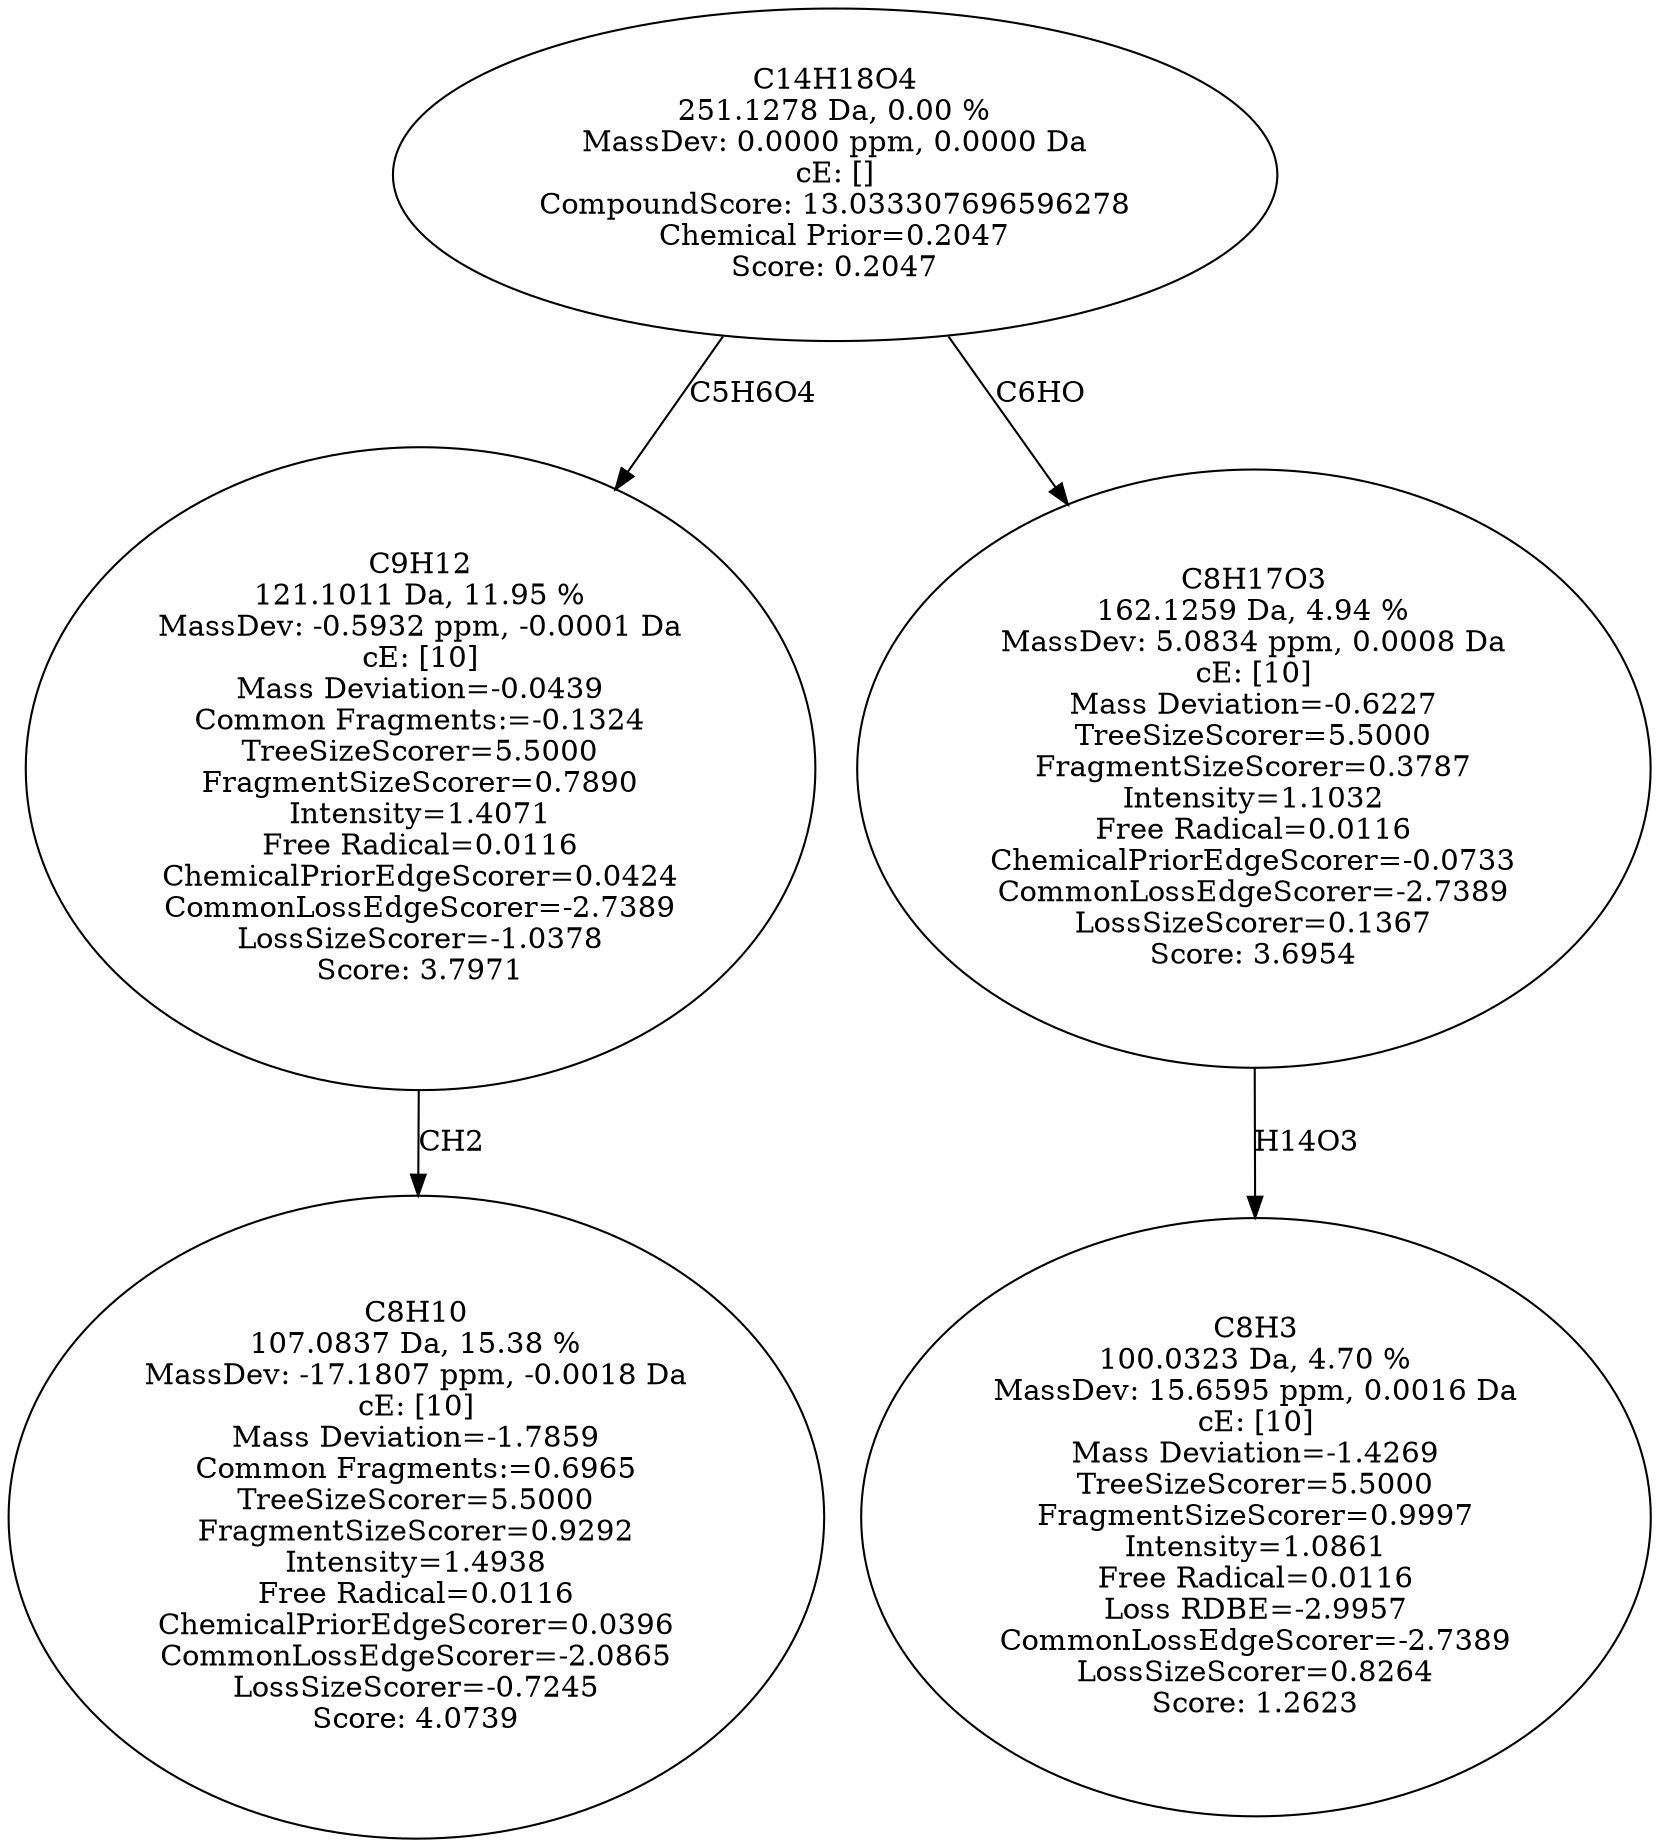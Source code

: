 strict digraph {
v1 [label="C8H10\n107.0837 Da, 15.38 %\nMassDev: -17.1807 ppm, -0.0018 Da\ncE: [10]\nMass Deviation=-1.7859\nCommon Fragments:=0.6965\nTreeSizeScorer=5.5000\nFragmentSizeScorer=0.9292\nIntensity=1.4938\nFree Radical=0.0116\nChemicalPriorEdgeScorer=0.0396\nCommonLossEdgeScorer=-2.0865\nLossSizeScorer=-0.7245\nScore: 4.0739"];
v2 [label="C9H12\n121.1011 Da, 11.95 %\nMassDev: -0.5932 ppm, -0.0001 Da\ncE: [10]\nMass Deviation=-0.0439\nCommon Fragments:=-0.1324\nTreeSizeScorer=5.5000\nFragmentSizeScorer=0.7890\nIntensity=1.4071\nFree Radical=0.0116\nChemicalPriorEdgeScorer=0.0424\nCommonLossEdgeScorer=-2.7389\nLossSizeScorer=-1.0378\nScore: 3.7971"];
v3 [label="C8H3\n100.0323 Da, 4.70 %\nMassDev: 15.6595 ppm, 0.0016 Da\ncE: [10]\nMass Deviation=-1.4269\nTreeSizeScorer=5.5000\nFragmentSizeScorer=0.9997\nIntensity=1.0861\nFree Radical=0.0116\nLoss RDBE=-2.9957\nCommonLossEdgeScorer=-2.7389\nLossSizeScorer=0.8264\nScore: 1.2623"];
v4 [label="C8H17O3\n162.1259 Da, 4.94 %\nMassDev: 5.0834 ppm, 0.0008 Da\ncE: [10]\nMass Deviation=-0.6227\nTreeSizeScorer=5.5000\nFragmentSizeScorer=0.3787\nIntensity=1.1032\nFree Radical=0.0116\nChemicalPriorEdgeScorer=-0.0733\nCommonLossEdgeScorer=-2.7389\nLossSizeScorer=0.1367\nScore: 3.6954"];
v5 [label="C14H18O4\n251.1278 Da, 0.00 %\nMassDev: 0.0000 ppm, 0.0000 Da\ncE: []\nCompoundScore: 13.033307696596278\nChemical Prior=0.2047\nScore: 0.2047"];
v2 -> v1 [label="CH2"];
v5 -> v2 [label="C5H6O4"];
v4 -> v3 [label="H14O3"];
v5 -> v4 [label="C6HO"];
}